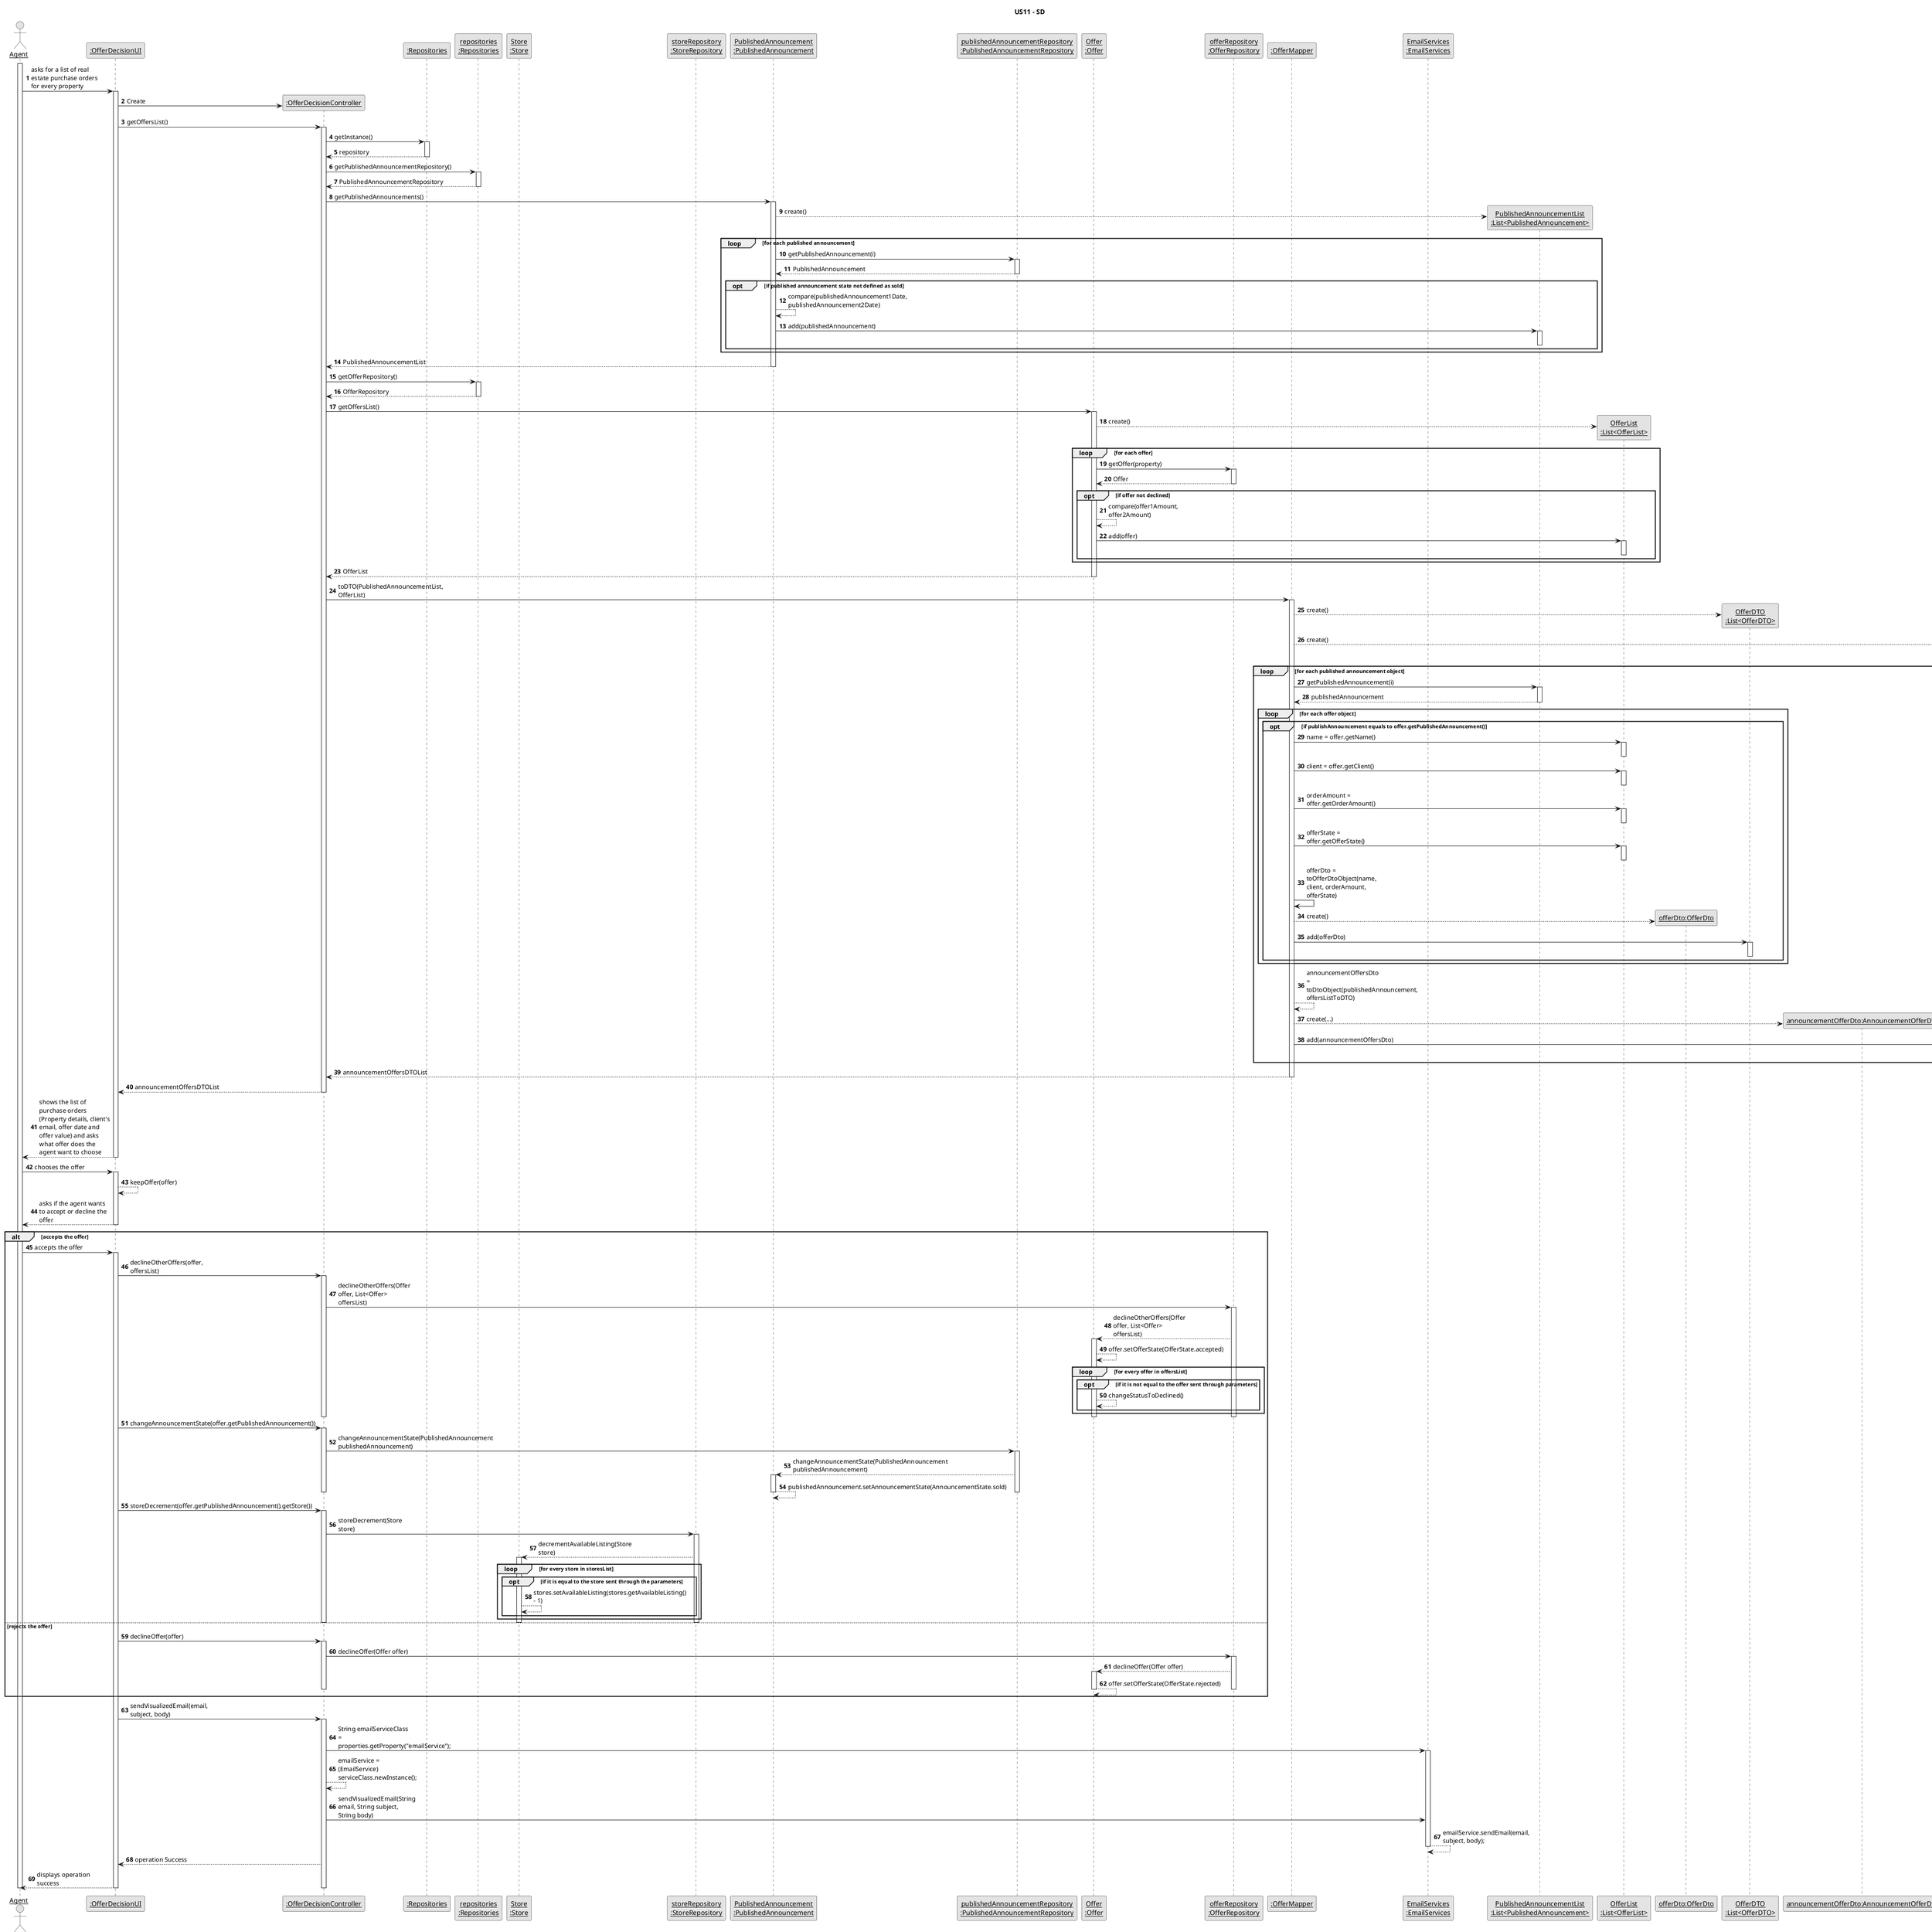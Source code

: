 @startuml
title US11 - SD
skinparam monochrome true
skinparam packageStyle rectangle
skinparam shadowing false
skinparam linetype ortho
skinparam maxmessagesize 150
skinparam sequenceParticipant underline

autonumber

actor "Agent" as agent
participant ":OfferDecisionUI" as ui
participant ":OfferDecisionController" as controller
participant ":Repositories" as singleton
participant "repositories\n:Repositories" as repositories
participant "Store\n:Store" as store
participant "storeRepository\n:StoreRepository" as storerep
participant "PublishedAnnouncement\n:PublishedAnnouncement" as announcement
participant "publishedAnnouncementRepository\n:PublishedAnnouncementRepository" as announcementrep
participant "Offer\n:Offer" as offer
participant "offerRepository\n:OfferRepository" as offerrepository
participant ":OfferMapper" as mapper
participant "EmailServices\n:EmailServices" as email
participant "PublishedAnnouncementList\n:List<PublishedAnnouncement>" as announcementlist
participant "OfferList\n:List<OfferList>" as offerlist
participant "offerDto:OfferDto" as dto
participant "OfferDTO\n:List<OfferDTO>" as offerdto
participant "announcementOfferDto:AnnouncementOfferDto" as AnnouncementOfferDto
participant "AnnouncementOfferDTO\n:List<AnnouncementOfferDTO>" as dtolist

activate agent


agent -> ui : asks for a list of real estate purchase orders for every property
activate ui

        create controller
        ui -> controller: Create
        ui -> controller: getOffersList()

        activate controller

        controller -> singleton : getInstance()
        activate singleton

                singleton --> controller : repository

            deactivate singleton

            controller -> repositories : getPublishedAnnouncementRepository()

            activate repositories

                repositories --> controller : PublishedAnnouncementRepository

            deactivate repositories

                controller -> announcement : getPublishedAnnouncements()
                activate announcement

                create announcementlist
                announcement --> announcementlist** : create()

                    loop for each published announcement
                    
                        announcement -> announcementrep : getPublishedAnnouncement(i)
                        activate announcementrep
                        announcementrep --> announcement : PublishedAnnouncement
                        deactivate announcementrep

                        opt if published announcement state not defined as sold

                                announcement --> announcement : compare(publishedAnnouncement1Date, publishedAnnouncement2Date)

                                announcement -> announcementlist : add(publishedAnnouncement)
                                activate announcementlist
                                deactivate announcementlist

                        end
 
                    end

                announcement --> controller : PublishedAnnouncementList

                deactivate announcement
        
                controller -> repositories : getOfferRepository()
                    activate repositories

                        repositories --> controller : OfferRepository
                    deactivate repositories

                controller -> offer : getOffersList()
                activate offer

                create offerlist
                offer --> offerlist** : create()

                loop for each offer

                        offer -> offerrepository : getOffer(property)
                        activate offerrepository
                        offerrepository --> offer : Offer
                        deactivate offerrepository
                        opt if offer not declined

                                offer --> offer : compare(offer1Amount, offer2Amount)
                                offer -> offerlist : add(offer)
                                activate offerlist
                                deactivate offerlist

                        end

                    end

                offer --> controller : OfferList
                deactivate offer

                controller -> mapper : toDTO(PublishedAnnouncementList, OfferList)
                activate mapper

                create dtolist
                mapper --> offerdto**: create()
                mapper --> dtolist** : create()


                loop for each published announcement object
                    
                    mapper -> announcementlist : getPublishedAnnouncement(i)
                    activate announcementlist
                    announcementlist --> mapper : publishedAnnouncement
                    deactivate announcementlist

                    loop for each offer object

                        opt if publishAnnouncement equals to offer.getPublishedAnnouncement()
                                deactivate offerlist
                                mapper -> offerlist : name = offer.getName()
                                activate offerlist
                                deactivate offerlist
                                mapper -> offerlist : client = offer.getClient()
                                activate offerlist
                                deactivate offerlist
                                mapper -> offerlist : orderAmount = offer.getOrderAmount()
                                activate offerlist
                                deactivate offerlist
                                mapper -> offerlist : offerState = offer.getOfferState()
                                activate offerlist
                                deactivate offerlist
                                mapper -> mapper : offerDto = toOfferDtoObject(name, client, orderAmount, offerState)
                                mapper --> dto** : create()
                                mapper -> offerdto : add(offerDto)
                                activate offerdto
                                deactivate offerdto
                        end
                        

                    end

                    mapper --> mapper : announcementOffersDto = toDtoObject(publishedAnnouncement, offersListToDTO)
                    mapper --> AnnouncementOfferDto** : create(...)
                    mapper -> dtolist : add(announcementOffersDto)
                    activate dtolist
                    deactivate dtolist
 
                end

                mapper --> controller : announcementOffersDTOList
                deactivate mapper

                controller --> ui : announcementOffersDTOList
                deactivate controller

        deactivate controller

ui --> agent : shows the list of purchase orders (Property details, client's email, offer date and offer value) and asks what offer does the agent want to choose
deactivate ui


agent -> ui : chooses the offer
activate ui


ui --> ui : keepOffer(offer)


ui --> agent : asks if the agent wants to accept or decline the offer
deactivate ui

alt accepts the offer
        agent -> ui : accepts the offer
        activate ui
        ui -> controller : declineOtherOffers(offer, offersList)
        activate controller
        controller -> offerrepository : declineOtherOffers(Offer offer, List<Offer> offersList)
                activate offerrepository
                offerrepository --> offer: declineOtherOffers(Offer offer, List<Offer> offersList)
                activate offer
                offer --> offer: offer.setOfferState(OfferState.accepted)
                loop for every offer in offersList
                        opt if it is not equal to the offer sent through parameters
                                offer --> offer : changeStatusToDeclined()
                        end
                end
        deactivate offer
        deactivate offerrepository
        deactivate controller
        ui -> controller : changeAnnouncementState(offer.getPublishedAnnouncement())
        activate controller
        controller -> announcementrep : changeAnnouncementState(PublishedAnnouncement publishedAnnouncement)
        activate announcementrep
        announcementrep --> announcement : changeAnnouncementState(PublishedAnnouncement publishedAnnouncement)
        activate announcement
        announcement --> announcement : publishedAnnouncement.setAnnouncementState(AnnouncementState.sold)
        deactivate announcementrep
        deactivate announcement
        deactivate controller

        ui -> controller : storeDecrement(offer.getPublishedAnnouncement().getStore())
        activate controller
        controller -> storerep : storeDecrement(Store store)
        activate storerep
        storerep --> store : decrementAvailableListing(Store store)
        activate store
                loop for every store in storesList
                        opt if it is equal to the store sent through the parameters
                                store --> store : stores.setAvailableListing(stores.getAvailableListing() - 1)        
                        end
                end
        deactivate store
        deactivate storerep
        deactivate controller

else rejects the offer

        ui -> controller : declineOffer(offer)
        activate controller
        controller -> offerrepository : declineOffer(Offer offer)
                activate offerrepository
                offerrepository --> offer: declineOffer(Offer offer)
                activate offer
                offer --> offer: offer.setOfferState(OfferState.rejected)
        deactivate offer
        deactivate offerrepository
        deactivate controller


end

ui -> controller : sendVisualizedEmail(email, subject, body)
        activate controller
        controller -> email : String emailServiceClass = properties.getProperty("emailService");
        activate email
        controller --> controller : emailService = (EmailService) serviceClass.newInstance();
        controller -> email : sendVisualizedEmail(String email, String subject, String body)
        email --> email : emailService.sendEmail(email, subject, body);
        deactivate email
        controller --> ui : operation Success
        ui --> agent : displays operation success  
        deactivate ui
        deactivate controller
        deactivate agent



@enduml